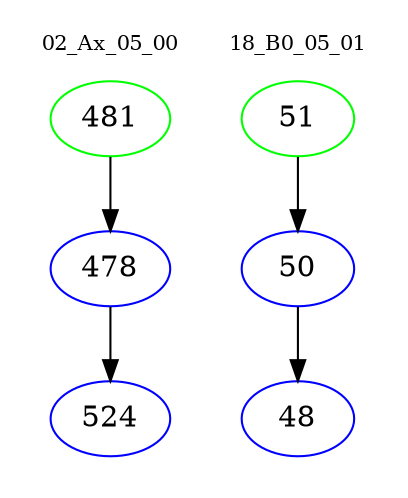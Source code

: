 digraph{
subgraph cluster_0 {
color = white
label = "02_Ax_05_00";
fontsize=10;
T0_481 [label="481", color="green"]
T0_481 -> T0_478 [color="black"]
T0_478 [label="478", color="blue"]
T0_478 -> T0_524 [color="black"]
T0_524 [label="524", color="blue"]
}
subgraph cluster_1 {
color = white
label = "18_B0_05_01";
fontsize=10;
T1_51 [label="51", color="green"]
T1_51 -> T1_50 [color="black"]
T1_50 [label="50", color="blue"]
T1_50 -> T1_48 [color="black"]
T1_48 [label="48", color="blue"]
}
}

